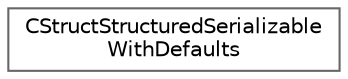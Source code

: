 digraph "Graphical Class Hierarchy"
{
 // INTERACTIVE_SVG=YES
 // LATEX_PDF_SIZE
  bgcolor="transparent";
  edge [fontname=Helvetica,fontsize=10,labelfontname=Helvetica,labelfontsize=10];
  node [fontname=Helvetica,fontsize=10,shape=box,height=0.2,width=0.4];
  rankdir="LR";
  Node0 [id="Node000000",label="CStructStructuredSerializable\lWithDefaults",height=0.2,width=0.4,color="grey40", fillcolor="white", style="filled",URL="$d9/d50/structCStructStructuredSerializableWithDefaults.html",tooltip="Describes a struct that can be serialized with defaults."];
}
